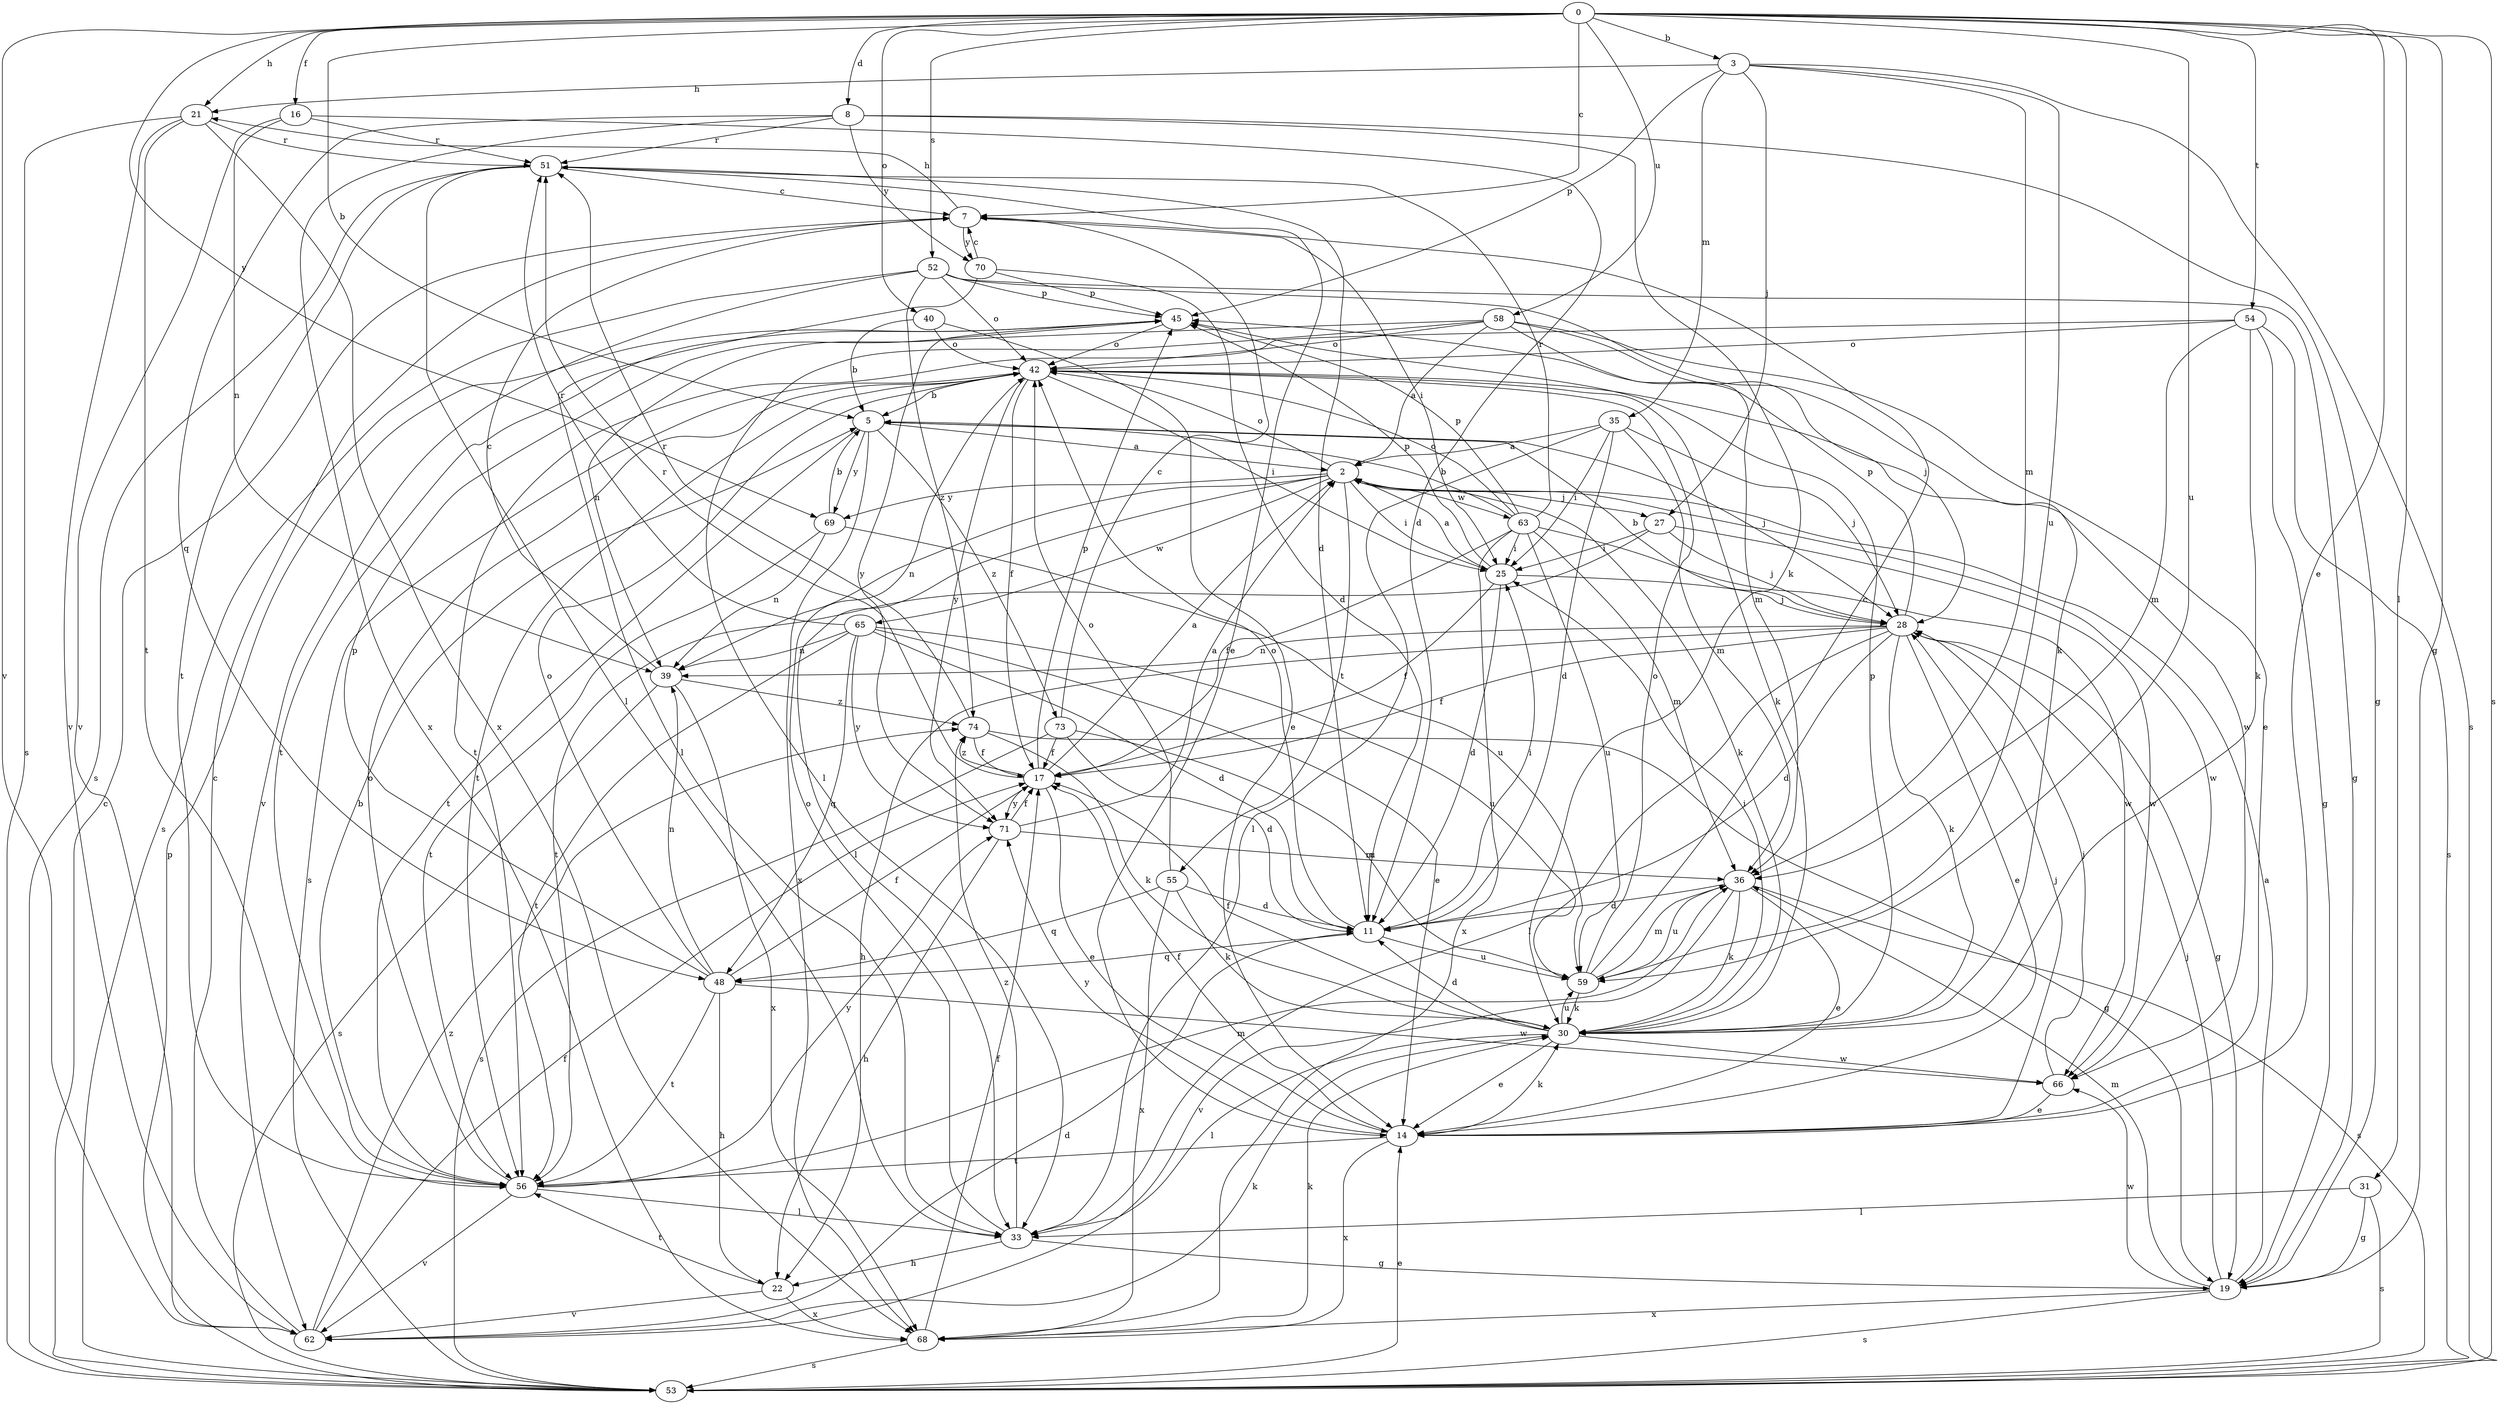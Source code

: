 strict digraph  {
0;
2;
3;
5;
7;
8;
11;
14;
16;
17;
19;
21;
22;
25;
27;
28;
30;
31;
33;
35;
36;
39;
40;
42;
45;
48;
51;
52;
53;
54;
55;
56;
58;
59;
62;
63;
65;
66;
68;
69;
70;
71;
73;
74;
0 -> 3  [label=b];
0 -> 5  [label=b];
0 -> 7  [label=c];
0 -> 8  [label=d];
0 -> 14  [label=e];
0 -> 16  [label=f];
0 -> 19  [label=g];
0 -> 21  [label=h];
0 -> 31  [label=l];
0 -> 40  [label=o];
0 -> 52  [label=s];
0 -> 53  [label=s];
0 -> 54  [label=t];
0 -> 58  [label=u];
0 -> 59  [label=u];
0 -> 62  [label=v];
0 -> 69  [label=y];
2 -> 25  [label=i];
2 -> 27  [label=j];
2 -> 30  [label=k];
2 -> 33  [label=l];
2 -> 39  [label=n];
2 -> 42  [label=o];
2 -> 55  [label=t];
2 -> 63  [label=w];
2 -> 65  [label=w];
2 -> 66  [label=w];
2 -> 69  [label=y];
3 -> 21  [label=h];
3 -> 27  [label=j];
3 -> 35  [label=m];
3 -> 36  [label=m];
3 -> 45  [label=p];
3 -> 53  [label=s];
3 -> 59  [label=u];
5 -> 2  [label=a];
5 -> 28  [label=j];
5 -> 56  [label=t];
5 -> 68  [label=x];
5 -> 69  [label=y];
5 -> 73  [label=z];
7 -> 21  [label=h];
7 -> 25  [label=i];
7 -> 70  [label=y];
8 -> 19  [label=g];
8 -> 30  [label=k];
8 -> 48  [label=q];
8 -> 51  [label=r];
8 -> 68  [label=x];
8 -> 70  [label=y];
11 -> 25  [label=i];
11 -> 42  [label=o];
11 -> 48  [label=q];
11 -> 59  [label=u];
14 -> 17  [label=f];
14 -> 28  [label=j];
14 -> 30  [label=k];
14 -> 56  [label=t];
14 -> 68  [label=x];
14 -> 71  [label=y];
16 -> 11  [label=d];
16 -> 39  [label=n];
16 -> 51  [label=r];
16 -> 62  [label=v];
17 -> 2  [label=a];
17 -> 14  [label=e];
17 -> 45  [label=p];
17 -> 51  [label=r];
17 -> 71  [label=y];
17 -> 74  [label=z];
19 -> 2  [label=a];
19 -> 28  [label=j];
19 -> 36  [label=m];
19 -> 53  [label=s];
19 -> 66  [label=w];
19 -> 68  [label=x];
21 -> 51  [label=r];
21 -> 53  [label=s];
21 -> 56  [label=t];
21 -> 62  [label=v];
21 -> 68  [label=x];
22 -> 56  [label=t];
22 -> 62  [label=v];
22 -> 68  [label=x];
25 -> 2  [label=a];
25 -> 11  [label=d];
25 -> 17  [label=f];
25 -> 28  [label=j];
25 -> 45  [label=p];
27 -> 25  [label=i];
27 -> 28  [label=j];
27 -> 56  [label=t];
27 -> 66  [label=w];
28 -> 5  [label=b];
28 -> 11  [label=d];
28 -> 14  [label=e];
28 -> 17  [label=f];
28 -> 19  [label=g];
28 -> 22  [label=h];
28 -> 30  [label=k];
28 -> 33  [label=l];
28 -> 39  [label=n];
28 -> 45  [label=p];
30 -> 11  [label=d];
30 -> 14  [label=e];
30 -> 17  [label=f];
30 -> 25  [label=i];
30 -> 33  [label=l];
30 -> 45  [label=p];
30 -> 59  [label=u];
30 -> 66  [label=w];
31 -> 19  [label=g];
31 -> 33  [label=l];
31 -> 53  [label=s];
33 -> 19  [label=g];
33 -> 22  [label=h];
33 -> 42  [label=o];
33 -> 74  [label=z];
35 -> 2  [label=a];
35 -> 11  [label=d];
35 -> 25  [label=i];
35 -> 28  [label=j];
35 -> 33  [label=l];
35 -> 36  [label=m];
36 -> 11  [label=d];
36 -> 14  [label=e];
36 -> 30  [label=k];
36 -> 53  [label=s];
36 -> 59  [label=u];
36 -> 62  [label=v];
39 -> 7  [label=c];
39 -> 53  [label=s];
39 -> 68  [label=x];
39 -> 74  [label=z];
40 -> 5  [label=b];
40 -> 14  [label=e];
40 -> 42  [label=o];
42 -> 5  [label=b];
42 -> 17  [label=f];
42 -> 25  [label=i];
42 -> 30  [label=k];
42 -> 53  [label=s];
42 -> 56  [label=t];
42 -> 66  [label=w];
42 -> 71  [label=y];
45 -> 42  [label=o];
45 -> 56  [label=t];
45 -> 71  [label=y];
48 -> 17  [label=f];
48 -> 22  [label=h];
48 -> 39  [label=n];
48 -> 42  [label=o];
48 -> 45  [label=p];
48 -> 56  [label=t];
48 -> 66  [label=w];
51 -> 7  [label=c];
51 -> 11  [label=d];
51 -> 14  [label=e];
51 -> 33  [label=l];
51 -> 53  [label=s];
51 -> 56  [label=t];
52 -> 19  [label=g];
52 -> 30  [label=k];
52 -> 42  [label=o];
52 -> 45  [label=p];
52 -> 53  [label=s];
52 -> 62  [label=v];
52 -> 74  [label=z];
53 -> 7  [label=c];
53 -> 14  [label=e];
53 -> 45  [label=p];
54 -> 19  [label=g];
54 -> 30  [label=k];
54 -> 36  [label=m];
54 -> 42  [label=o];
54 -> 53  [label=s];
54 -> 56  [label=t];
55 -> 11  [label=d];
55 -> 30  [label=k];
55 -> 42  [label=o];
55 -> 48  [label=q];
55 -> 68  [label=x];
56 -> 5  [label=b];
56 -> 33  [label=l];
56 -> 36  [label=m];
56 -> 42  [label=o];
56 -> 62  [label=v];
56 -> 71  [label=y];
58 -> 2  [label=a];
58 -> 14  [label=e];
58 -> 28  [label=j];
58 -> 33  [label=l];
58 -> 36  [label=m];
58 -> 39  [label=n];
58 -> 42  [label=o];
59 -> 7  [label=c];
59 -> 30  [label=k];
59 -> 36  [label=m];
59 -> 42  [label=o];
62 -> 7  [label=c];
62 -> 11  [label=d];
62 -> 17  [label=f];
62 -> 30  [label=k];
62 -> 74  [label=z];
63 -> 5  [label=b];
63 -> 17  [label=f];
63 -> 25  [label=i];
63 -> 36  [label=m];
63 -> 42  [label=o];
63 -> 45  [label=p];
63 -> 51  [label=r];
63 -> 59  [label=u];
63 -> 66  [label=w];
63 -> 68  [label=x];
65 -> 11  [label=d];
65 -> 14  [label=e];
65 -> 39  [label=n];
65 -> 48  [label=q];
65 -> 51  [label=r];
65 -> 56  [label=t];
65 -> 59  [label=u];
65 -> 71  [label=y];
66 -> 14  [label=e];
66 -> 28  [label=j];
68 -> 17  [label=f];
68 -> 30  [label=k];
68 -> 53  [label=s];
69 -> 5  [label=b];
69 -> 39  [label=n];
69 -> 56  [label=t];
69 -> 59  [label=u];
70 -> 7  [label=c];
70 -> 11  [label=d];
70 -> 33  [label=l];
70 -> 45  [label=p];
71 -> 2  [label=a];
71 -> 17  [label=f];
71 -> 22  [label=h];
71 -> 36  [label=m];
73 -> 7  [label=c];
73 -> 11  [label=d];
73 -> 17  [label=f];
73 -> 53  [label=s];
73 -> 59  [label=u];
74 -> 17  [label=f];
74 -> 19  [label=g];
74 -> 30  [label=k];
74 -> 51  [label=r];
}
